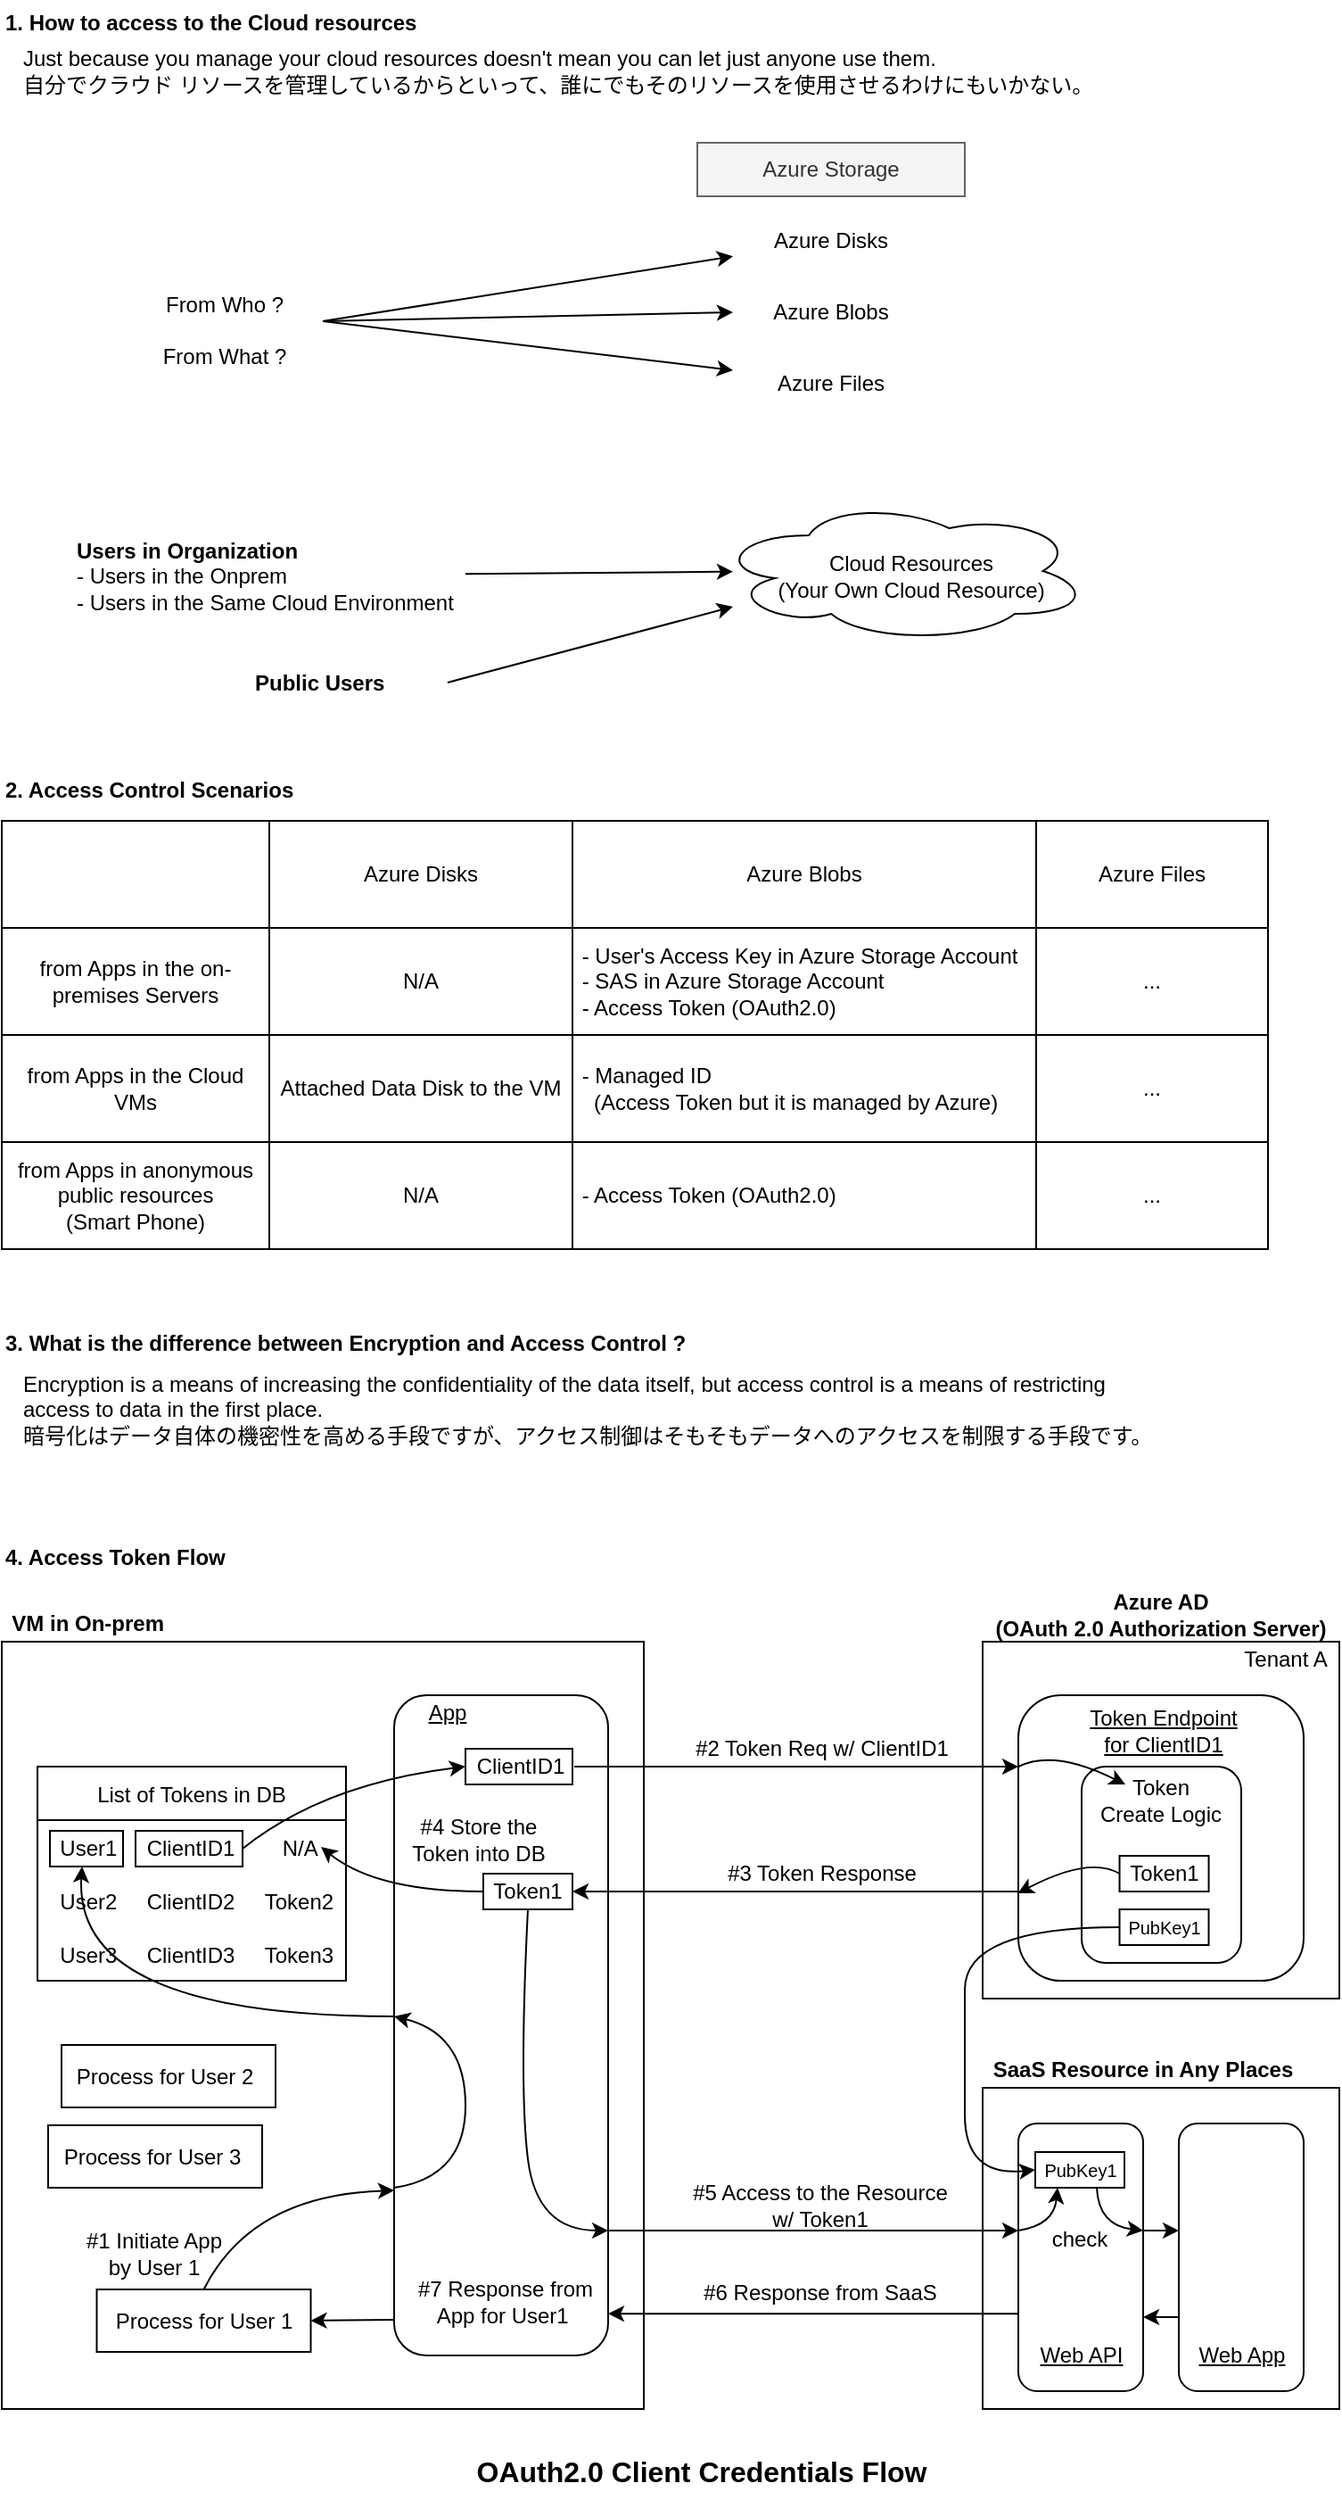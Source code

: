 <mxfile version="22.0.8" type="github">
  <diagram name="ページ1" id="kpZ7DMK9d4Nb93xADbqp">
    <mxGraphModel dx="1115" dy="618" grid="1" gridSize="10" guides="1" tooltips="1" connect="1" arrows="1" fold="1" page="1" pageScale="1" pageWidth="827" pageHeight="1169" math="0" shadow="0">
      <root>
        <mxCell id="0" />
        <mxCell id="1" parent="0" />
        <mxCell id="42NTzoghfBg-a60Ga8q6-2" value="Azure Disks" style="text;html=1;strokeColor=none;fillColor=none;align=center;verticalAlign=middle;whiteSpace=wrap;rounded=0;" parent="1" vertex="1">
          <mxGeometry x="449" y="160" width="110" height="30" as="geometry" />
        </mxCell>
        <mxCell id="42NTzoghfBg-a60Ga8q6-3" value="Azure Blobs" style="text;html=1;strokeColor=none;fillColor=none;align=center;verticalAlign=middle;whiteSpace=wrap;rounded=0;" parent="1" vertex="1">
          <mxGeometry x="449" y="200" width="110" height="30" as="geometry" />
        </mxCell>
        <mxCell id="42NTzoghfBg-a60Ga8q6-4" value="Azure Files" style="text;html=1;strokeColor=none;fillColor=none;align=center;verticalAlign=middle;whiteSpace=wrap;rounded=0;" parent="1" vertex="1">
          <mxGeometry x="449" y="240" width="110" height="30" as="geometry" />
        </mxCell>
        <mxCell id="42NTzoghfBg-a60Ga8q6-5" value="" style="endArrow=classic;html=1;rounded=0;" parent="1" target="42NTzoghfBg-a60Ga8q6-2" edge="1">
          <mxGeometry width="50" height="50" relative="1" as="geometry">
            <mxPoint x="219" y="220" as="sourcePoint" />
            <mxPoint x="439" y="180" as="targetPoint" />
          </mxGeometry>
        </mxCell>
        <mxCell id="42NTzoghfBg-a60Ga8q6-6" value="" style="endArrow=classic;html=1;rounded=0;entryX=0;entryY=0.5;entryDx=0;entryDy=0;" parent="1" target="42NTzoghfBg-a60Ga8q6-3" edge="1">
          <mxGeometry width="50" height="50" relative="1" as="geometry">
            <mxPoint x="219" y="220" as="sourcePoint" />
            <mxPoint x="439" y="200" as="targetPoint" />
          </mxGeometry>
        </mxCell>
        <mxCell id="42NTzoghfBg-a60Ga8q6-7" value="" style="endArrow=classic;html=1;rounded=0;entryX=0;entryY=0.25;entryDx=0;entryDy=0;" parent="1" target="42NTzoghfBg-a60Ga8q6-4" edge="1">
          <mxGeometry width="50" height="50" relative="1" as="geometry">
            <mxPoint x="219" y="220" as="sourcePoint" />
            <mxPoint x="459" y="225" as="targetPoint" />
          </mxGeometry>
        </mxCell>
        <mxCell id="42NTzoghfBg-a60Ga8q6-8" value="Azure Storage" style="text;html=1;strokeColor=#666666;fillColor=#f5f5f5;align=center;verticalAlign=middle;whiteSpace=wrap;rounded=0;fontColor=#333333;" parent="1" vertex="1">
          <mxGeometry x="429" y="120" width="150" height="30" as="geometry" />
        </mxCell>
        <mxCell id="42NTzoghfBg-a60Ga8q6-9" value="From Who ?&lt;br&gt;&lt;br&gt;From What ?" style="text;html=1;strokeColor=none;fillColor=none;align=center;verticalAlign=middle;whiteSpace=wrap;rounded=0;" parent="1" vertex="1">
          <mxGeometry x="109" y="200" width="110" height="50" as="geometry" />
        </mxCell>
        <mxCell id="vxulrBGWHC_jRvMReK2E-1" value="" style="ellipse;shape=cloud;whiteSpace=wrap;html=1;" parent="1" vertex="1">
          <mxGeometry x="439" y="320" width="210" height="80" as="geometry" />
        </mxCell>
        <mxCell id="vxulrBGWHC_jRvMReK2E-2" value="Cloud Resources&lt;br&gt;(Your Own Cloud Resource)" style="text;html=1;strokeColor=none;fillColor=none;align=center;verticalAlign=middle;whiteSpace=wrap;rounded=0;" parent="1" vertex="1">
          <mxGeometry x="469" y="347.5" width="160" height="30" as="geometry" />
        </mxCell>
        <mxCell id="vxulrBGWHC_jRvMReK2E-3" value="" style="endArrow=classic;html=1;rounded=0;" parent="1" source="vxulrBGWHC_jRvMReK2E-6" edge="1">
          <mxGeometry width="50" height="50" relative="1" as="geometry">
            <mxPoint x="329" y="360" as="sourcePoint" />
            <mxPoint x="449" y="360.32" as="targetPoint" />
          </mxGeometry>
        </mxCell>
        <mxCell id="vxulrBGWHC_jRvMReK2E-4" value="" style="endArrow=classic;html=1;rounded=0;exitX=1;exitY=0.5;exitDx=0;exitDy=0;" parent="1" source="vxulrBGWHC_jRvMReK2E-5" edge="1">
          <mxGeometry width="50" height="50" relative="1" as="geometry">
            <mxPoint x="219" y="416" as="sourcePoint" />
            <mxPoint x="449" y="380" as="targetPoint" />
          </mxGeometry>
        </mxCell>
        <mxCell id="vxulrBGWHC_jRvMReK2E-5" value="&lt;b&gt;Public Users&lt;/b&gt;" style="text;html=1;strokeColor=none;fillColor=none;align=left;verticalAlign=middle;whiteSpace=wrap;rounded=0;" parent="1" vertex="1">
          <mxGeometry x="179" y="410" width="110" height="25" as="geometry" />
        </mxCell>
        <mxCell id="vxulrBGWHC_jRvMReK2E-6" value="&lt;b&gt;Users in Organization&lt;br&gt;&lt;/b&gt;- Users in the Onprem&lt;br&gt;- Users in the Same Cloud Environment" style="text;html=1;strokeColor=none;fillColor=none;align=left;verticalAlign=middle;whiteSpace=wrap;rounded=0;" parent="1" vertex="1">
          <mxGeometry x="79" y="327.5" width="220" height="70" as="geometry" />
        </mxCell>
        <mxCell id="HIDQDaZI9X2vUrS7jQ3k-23" value="" style="shape=table;startSize=0;container=1;collapsible=0;childLayout=tableLayout;" parent="1" vertex="1">
          <mxGeometry x="39" y="500" width="710" height="240" as="geometry" />
        </mxCell>
        <mxCell id="HIDQDaZI9X2vUrS7jQ3k-24" value="" style="shape=tableRow;horizontal=0;startSize=0;swimlaneHead=0;swimlaneBody=0;strokeColor=inherit;top=0;left=0;bottom=0;right=0;collapsible=0;dropTarget=0;fillColor=none;points=[[0,0.5],[1,0.5]];portConstraint=eastwest;" parent="HIDQDaZI9X2vUrS7jQ3k-23" vertex="1">
          <mxGeometry width="710" height="60" as="geometry" />
        </mxCell>
        <mxCell id="HIDQDaZI9X2vUrS7jQ3k-25" value="" style="shape=partialRectangle;html=1;whiteSpace=wrap;connectable=0;strokeColor=inherit;overflow=hidden;fillColor=none;top=0;left=0;bottom=0;right=0;pointerEvents=1;" parent="HIDQDaZI9X2vUrS7jQ3k-24" vertex="1">
          <mxGeometry width="150" height="60" as="geometry">
            <mxRectangle width="150" height="60" as="alternateBounds" />
          </mxGeometry>
        </mxCell>
        <mxCell id="HIDQDaZI9X2vUrS7jQ3k-26" value="Azure Disks" style="shape=partialRectangle;html=1;whiteSpace=wrap;connectable=0;strokeColor=inherit;overflow=hidden;fillColor=none;top=0;left=0;bottom=0;right=0;pointerEvents=1;" parent="HIDQDaZI9X2vUrS7jQ3k-24" vertex="1">
          <mxGeometry x="150" width="170" height="60" as="geometry">
            <mxRectangle width="170" height="60" as="alternateBounds" />
          </mxGeometry>
        </mxCell>
        <mxCell id="HIDQDaZI9X2vUrS7jQ3k-27" value="Azure Blobs" style="shape=partialRectangle;html=1;whiteSpace=wrap;connectable=0;strokeColor=inherit;overflow=hidden;fillColor=none;top=0;left=0;bottom=0;right=0;pointerEvents=1;" parent="HIDQDaZI9X2vUrS7jQ3k-24" vertex="1">
          <mxGeometry x="320" width="260" height="60" as="geometry">
            <mxRectangle width="260" height="60" as="alternateBounds" />
          </mxGeometry>
        </mxCell>
        <mxCell id="HIDQDaZI9X2vUrS7jQ3k-28" value="Azure Files" style="shape=partialRectangle;html=1;whiteSpace=wrap;connectable=0;strokeColor=inherit;overflow=hidden;fillColor=none;top=0;left=0;bottom=0;right=0;pointerEvents=1;" parent="HIDQDaZI9X2vUrS7jQ3k-24" vertex="1">
          <mxGeometry x="580" width="130" height="60" as="geometry">
            <mxRectangle width="130" height="60" as="alternateBounds" />
          </mxGeometry>
        </mxCell>
        <mxCell id="HIDQDaZI9X2vUrS7jQ3k-29" value="" style="shape=tableRow;horizontal=0;startSize=0;swimlaneHead=0;swimlaneBody=0;strokeColor=inherit;top=0;left=0;bottom=0;right=0;collapsible=0;dropTarget=0;fillColor=none;points=[[0,0.5],[1,0.5]];portConstraint=eastwest;" parent="HIDQDaZI9X2vUrS7jQ3k-23" vertex="1">
          <mxGeometry y="60" width="710" height="60" as="geometry" />
        </mxCell>
        <mxCell id="HIDQDaZI9X2vUrS7jQ3k-30" value="from Apps in the on-premises Servers" style="shape=partialRectangle;html=1;whiteSpace=wrap;connectable=0;strokeColor=inherit;overflow=hidden;fillColor=none;top=0;left=0;bottom=0;right=0;pointerEvents=1;" parent="HIDQDaZI9X2vUrS7jQ3k-29" vertex="1">
          <mxGeometry width="150" height="60" as="geometry">
            <mxRectangle width="150" height="60" as="alternateBounds" />
          </mxGeometry>
        </mxCell>
        <mxCell id="HIDQDaZI9X2vUrS7jQ3k-31" value="N/A" style="shape=partialRectangle;html=1;whiteSpace=wrap;connectable=0;strokeColor=inherit;overflow=hidden;fillColor=none;top=0;left=0;bottom=0;right=0;pointerEvents=1;" parent="HIDQDaZI9X2vUrS7jQ3k-29" vertex="1">
          <mxGeometry x="150" width="170" height="60" as="geometry">
            <mxRectangle width="170" height="60" as="alternateBounds" />
          </mxGeometry>
        </mxCell>
        <mxCell id="HIDQDaZI9X2vUrS7jQ3k-32" value="&amp;nbsp;- User&#39;s Access Key in Azure Storage Account&lt;br&gt;&amp;nbsp;-&amp;nbsp;SAS in Azure Storage Account&lt;br&gt;&amp;nbsp;- Access Token (OAuth2.0)" style="shape=partialRectangle;html=1;whiteSpace=wrap;connectable=0;strokeColor=inherit;overflow=hidden;fillColor=none;top=0;left=0;bottom=0;right=0;pointerEvents=1;align=left;" parent="HIDQDaZI9X2vUrS7jQ3k-29" vertex="1">
          <mxGeometry x="320" width="260" height="60" as="geometry">
            <mxRectangle width="260" height="60" as="alternateBounds" />
          </mxGeometry>
        </mxCell>
        <mxCell id="HIDQDaZI9X2vUrS7jQ3k-33" value="..." style="shape=partialRectangle;html=1;whiteSpace=wrap;connectable=0;strokeColor=inherit;overflow=hidden;fillColor=none;top=0;left=0;bottom=0;right=0;pointerEvents=1;" parent="HIDQDaZI9X2vUrS7jQ3k-29" vertex="1">
          <mxGeometry x="580" width="130" height="60" as="geometry">
            <mxRectangle width="130" height="60" as="alternateBounds" />
          </mxGeometry>
        </mxCell>
        <mxCell id="HIDQDaZI9X2vUrS7jQ3k-34" value="" style="shape=tableRow;horizontal=0;startSize=0;swimlaneHead=0;swimlaneBody=0;strokeColor=inherit;top=0;left=0;bottom=0;right=0;collapsible=0;dropTarget=0;fillColor=none;points=[[0,0.5],[1,0.5]];portConstraint=eastwest;" parent="HIDQDaZI9X2vUrS7jQ3k-23" vertex="1">
          <mxGeometry y="120" width="710" height="60" as="geometry" />
        </mxCell>
        <mxCell id="HIDQDaZI9X2vUrS7jQ3k-35" value="from Apps in the Cloud VMs" style="shape=partialRectangle;html=1;whiteSpace=wrap;connectable=0;strokeColor=inherit;overflow=hidden;fillColor=none;top=0;left=0;bottom=0;right=0;pointerEvents=1;" parent="HIDQDaZI9X2vUrS7jQ3k-34" vertex="1">
          <mxGeometry width="150" height="60" as="geometry">
            <mxRectangle width="150" height="60" as="alternateBounds" />
          </mxGeometry>
        </mxCell>
        <mxCell id="HIDQDaZI9X2vUrS7jQ3k-36" value="Attached Data Disk to the VM" style="shape=partialRectangle;html=1;whiteSpace=wrap;connectable=0;strokeColor=inherit;overflow=hidden;fillColor=none;top=0;left=0;bottom=0;right=0;pointerEvents=1;" parent="HIDQDaZI9X2vUrS7jQ3k-34" vertex="1">
          <mxGeometry x="150" width="170" height="60" as="geometry">
            <mxRectangle width="170" height="60" as="alternateBounds" />
          </mxGeometry>
        </mxCell>
        <mxCell id="HIDQDaZI9X2vUrS7jQ3k-37" value="&lt;span style=&quot;&quot;&gt;&amp;nbsp;- Managed ID&lt;br&gt;&amp;nbsp; &amp;nbsp;(Access Token but it is managed by Azure)&lt;br&gt;&lt;/span&gt;" style="shape=partialRectangle;html=1;whiteSpace=wrap;connectable=0;strokeColor=inherit;overflow=hidden;fillColor=none;top=0;left=0;bottom=0;right=0;pointerEvents=1;align=left;" parent="HIDQDaZI9X2vUrS7jQ3k-34" vertex="1">
          <mxGeometry x="320" width="260" height="60" as="geometry">
            <mxRectangle width="260" height="60" as="alternateBounds" />
          </mxGeometry>
        </mxCell>
        <mxCell id="HIDQDaZI9X2vUrS7jQ3k-38" value="..." style="shape=partialRectangle;html=1;whiteSpace=wrap;connectable=0;strokeColor=inherit;overflow=hidden;fillColor=none;top=0;left=0;bottom=0;right=0;pointerEvents=1;" parent="HIDQDaZI9X2vUrS7jQ3k-34" vertex="1">
          <mxGeometry x="580" width="130" height="60" as="geometry">
            <mxRectangle width="130" height="60" as="alternateBounds" />
          </mxGeometry>
        </mxCell>
        <mxCell id="HIDQDaZI9X2vUrS7jQ3k-39" value="" style="shape=tableRow;horizontal=0;startSize=0;swimlaneHead=0;swimlaneBody=0;strokeColor=inherit;top=0;left=0;bottom=0;right=0;collapsible=0;dropTarget=0;fillColor=none;points=[[0,0.5],[1,0.5]];portConstraint=eastwest;" parent="HIDQDaZI9X2vUrS7jQ3k-23" vertex="1">
          <mxGeometry y="180" width="710" height="60" as="geometry" />
        </mxCell>
        <mxCell id="HIDQDaZI9X2vUrS7jQ3k-40" value="from Apps in anonymous public resources&lt;br&gt;(Smart Phone)" style="shape=partialRectangle;html=1;whiteSpace=wrap;connectable=0;strokeColor=inherit;overflow=hidden;fillColor=none;top=0;left=0;bottom=0;right=0;pointerEvents=1;" parent="HIDQDaZI9X2vUrS7jQ3k-39" vertex="1">
          <mxGeometry width="150" height="60" as="geometry">
            <mxRectangle width="150" height="60" as="alternateBounds" />
          </mxGeometry>
        </mxCell>
        <mxCell id="HIDQDaZI9X2vUrS7jQ3k-41" value="N/A" style="shape=partialRectangle;html=1;whiteSpace=wrap;connectable=0;strokeColor=inherit;overflow=hidden;fillColor=none;top=0;left=0;bottom=0;right=0;pointerEvents=1;" parent="HIDQDaZI9X2vUrS7jQ3k-39" vertex="1">
          <mxGeometry x="150" width="170" height="60" as="geometry">
            <mxRectangle width="170" height="60" as="alternateBounds" />
          </mxGeometry>
        </mxCell>
        <mxCell id="HIDQDaZI9X2vUrS7jQ3k-42" value="&lt;span style=&quot;background-color: initial;&quot;&gt;&amp;nbsp;- Access Token (OAuth2.0)&lt;/span&gt;" style="shape=partialRectangle;html=1;whiteSpace=wrap;connectable=0;strokeColor=inherit;overflow=hidden;fillColor=none;top=0;left=0;bottom=0;right=0;pointerEvents=1;align=left;" parent="HIDQDaZI9X2vUrS7jQ3k-39" vertex="1">
          <mxGeometry x="320" width="260" height="60" as="geometry">
            <mxRectangle width="260" height="60" as="alternateBounds" />
          </mxGeometry>
        </mxCell>
        <mxCell id="HIDQDaZI9X2vUrS7jQ3k-43" value="..." style="shape=partialRectangle;html=1;whiteSpace=wrap;connectable=0;strokeColor=inherit;overflow=hidden;fillColor=none;top=0;left=0;bottom=0;right=0;pointerEvents=1;" parent="HIDQDaZI9X2vUrS7jQ3k-39" vertex="1">
          <mxGeometry x="580" width="130" height="60" as="geometry">
            <mxRectangle width="130" height="60" as="alternateBounds" />
          </mxGeometry>
        </mxCell>
        <mxCell id="HIDQDaZI9X2vUrS7jQ3k-44" value="&lt;b&gt;2. Access Control&amp;nbsp;Scenarios&lt;/b&gt;" style="text;html=1;strokeColor=none;fillColor=none;align=left;verticalAlign=middle;whiteSpace=wrap;rounded=0;" parent="1" vertex="1">
          <mxGeometry x="39" y="470" width="200" height="25" as="geometry" />
        </mxCell>
        <mxCell id="YANtefDm1YoBHeZ4voHw-1" value="Just because you manage your cloud resources doesn&#39;t mean you can let just anyone use them.&lt;br&gt;自分でクラウド リソースを管理しているからといって、誰にでもそのリソースを使用させるわけにもいかない。" style="text;html=1;strokeColor=none;fillColor=none;align=left;verticalAlign=middle;whiteSpace=wrap;rounded=0;" parent="1" vertex="1">
          <mxGeometry x="49" y="65" width="650" height="30" as="geometry" />
        </mxCell>
        <mxCell id="P7cCLRBWz1zL1I71YhH9-1" value="Encryption is a means of increasing the confidentiality of the data itself, but access control is a means of restricting access to data in the first place.&lt;br&gt;暗号化はデータ自体の機密性を高める手段ですが、アクセス制御はそもそもデータへのアクセスを制限する手段です。" style="text;html=1;strokeColor=none;fillColor=none;align=left;verticalAlign=middle;whiteSpace=wrap;rounded=0;" parent="1" vertex="1">
          <mxGeometry x="49" y="805" width="640" height="50" as="geometry" />
        </mxCell>
        <mxCell id="P7cCLRBWz1zL1I71YhH9-2" value="&lt;b&gt;3. What is the difference between Encryption and Access Control ?&lt;/b&gt;" style="text;html=1;strokeColor=none;fillColor=none;align=left;verticalAlign=middle;whiteSpace=wrap;rounded=0;" parent="1" vertex="1">
          <mxGeometry x="39" y="780" width="400" height="25" as="geometry" />
        </mxCell>
        <mxCell id="P7cCLRBWz1zL1I71YhH9-5" value="&lt;b&gt;1. How to access to the Cloud resources&lt;/b&gt;" style="text;html=1;strokeColor=none;fillColor=none;align=left;verticalAlign=middle;whiteSpace=wrap;rounded=0;" parent="1" vertex="1">
          <mxGeometry x="39" y="40" width="320" height="25" as="geometry" />
        </mxCell>
        <mxCell id="i5Epuj1W79oqBawqYKIi-1" value="" style="rounded=0;whiteSpace=wrap;html=1;" vertex="1" parent="1">
          <mxGeometry x="39" y="960" width="360" height="430" as="geometry" />
        </mxCell>
        <mxCell id="i5Epuj1W79oqBawqYKIi-2" value="" style="rounded=1;whiteSpace=wrap;html=1;" vertex="1" parent="1">
          <mxGeometry x="259" y="990" width="120" height="370" as="geometry" />
        </mxCell>
        <mxCell id="i5Epuj1W79oqBawqYKIi-3" value="App" style="text;html=1;strokeColor=none;fillColor=none;align=center;verticalAlign=middle;whiteSpace=wrap;rounded=0;fontStyle=4" vertex="1" parent="1">
          <mxGeometry x="269" y="990" width="40" height="20" as="geometry" />
        </mxCell>
        <mxCell id="i5Epuj1W79oqBawqYKIi-4" value="List of Tokens in DB" style="swimlane;fontStyle=0;childLayout=stackLayout;horizontal=1;startSize=30;horizontalStack=0;resizeParent=1;resizeParentMax=0;resizeLast=0;collapsible=1;marginBottom=0;" vertex="1" parent="1">
          <mxGeometry x="59" y="1030" width="173" height="120" as="geometry" />
        </mxCell>
        <mxCell id="i5Epuj1W79oqBawqYKIi-5" value="  User1     ClientID1        N/A" style="text;strokeColor=none;fillColor=none;align=left;verticalAlign=middle;spacingLeft=4;spacingRight=4;overflow=hidden;points=[[0,0.5],[1,0.5]];portConstraint=eastwest;rotatable=0;" vertex="1" parent="i5Epuj1W79oqBawqYKIi-4">
          <mxGeometry y="30" width="173" height="30" as="geometry" />
        </mxCell>
        <mxCell id="i5Epuj1W79oqBawqYKIi-6" value="  User2     ClientID2     Token2" style="text;strokeColor=none;fillColor=none;align=left;verticalAlign=middle;spacingLeft=4;spacingRight=4;overflow=hidden;points=[[0,0.5],[1,0.5]];portConstraint=eastwest;rotatable=0;" vertex="1" parent="i5Epuj1W79oqBawqYKIi-4">
          <mxGeometry y="60" width="173" height="30" as="geometry" />
        </mxCell>
        <mxCell id="i5Epuj1W79oqBawqYKIi-7" value="  User3     ClientID3     Token3" style="text;strokeColor=none;fillColor=none;align=left;verticalAlign=middle;spacingLeft=4;spacingRight=4;overflow=hidden;points=[[0,0.5],[1,0.5]];portConstraint=eastwest;rotatable=0;" vertex="1" parent="i5Epuj1W79oqBawqYKIi-4">
          <mxGeometry y="90" width="173" height="30" as="geometry" />
        </mxCell>
        <mxCell id="i5Epuj1W79oqBawqYKIi-8" style="edgeStyle=orthogonalEdgeStyle;rounded=0;orthogonalLoop=1;jettySize=auto;html=1;exitX=1;exitY=0.5;exitDx=0;exitDy=0;" edge="1" parent="i5Epuj1W79oqBawqYKIi-4" source="i5Epuj1W79oqBawqYKIi-5" target="i5Epuj1W79oqBawqYKIi-5">
          <mxGeometry relative="1" as="geometry" />
        </mxCell>
        <mxCell id="i5Epuj1W79oqBawqYKIi-9" value="VM in On-prem&amp;nbsp;" style="text;html=1;strokeColor=none;fillColor=none;align=center;verticalAlign=middle;whiteSpace=wrap;rounded=0;fontStyle=1" vertex="1" parent="1">
          <mxGeometry x="39" y="940" width="100" height="20" as="geometry" />
        </mxCell>
        <mxCell id="i5Epuj1W79oqBawqYKIi-10" value="" style="rounded=0;whiteSpace=wrap;html=1;" vertex="1" parent="1">
          <mxGeometry x="589" y="960" width="200" height="200" as="geometry" />
        </mxCell>
        <mxCell id="i5Epuj1W79oqBawqYKIi-11" value="Azure AD &lt;br&gt;(OAuth 2.0 Authorization Server)" style="text;html=1;strokeColor=none;fillColor=none;align=center;verticalAlign=middle;whiteSpace=wrap;rounded=0;fontStyle=1" vertex="1" parent="1">
          <mxGeometry x="589" y="930" width="200" height="30" as="geometry" />
        </mxCell>
        <mxCell id="i5Epuj1W79oqBawqYKIi-12" style="edgeStyle=orthogonalEdgeStyle;rounded=0;orthogonalLoop=1;jettySize=auto;html=1;exitX=0;exitY=0.75;exitDx=0;exitDy=0;entryX=1;entryY=0.5;entryDx=0;entryDy=0;" edge="1" parent="1" source="i5Epuj1W79oqBawqYKIi-13" target="i5Epuj1W79oqBawqYKIi-23">
          <mxGeometry relative="1" as="geometry">
            <Array as="points">
              <mxPoint x="609" y="1100" />
            </Array>
          </mxGeometry>
        </mxCell>
        <mxCell id="i5Epuj1W79oqBawqYKIi-13" value="" style="rounded=1;whiteSpace=wrap;html=1;" vertex="1" parent="1">
          <mxGeometry x="609" y="990" width="160" height="160" as="geometry" />
        </mxCell>
        <mxCell id="i5Epuj1W79oqBawqYKIi-14" value="Token Endpoint &lt;br&gt;for ClientID1" style="text;html=1;strokeColor=none;fillColor=none;align=center;verticalAlign=middle;whiteSpace=wrap;rounded=0;fontStyle=4" vertex="1" parent="1">
          <mxGeometry x="630.26" y="995" width="121" height="30" as="geometry" />
        </mxCell>
        <mxCell id="i5Epuj1W79oqBawqYKIi-15" value="#3 Token Response" style="text;html=1;strokeColor=none;fillColor=none;align=center;verticalAlign=middle;whiteSpace=wrap;rounded=0;" vertex="1" parent="1">
          <mxGeometry x="419" y="1080" width="160" height="20" as="geometry" />
        </mxCell>
        <mxCell id="i5Epuj1W79oqBawqYKIi-16" value="#2 Token Req w/ ClientID1" style="text;html=1;strokeColor=none;fillColor=none;align=center;verticalAlign=middle;whiteSpace=wrap;rounded=0;" vertex="1" parent="1">
          <mxGeometry x="419" y="1010" width="160" height="20" as="geometry" />
        </mxCell>
        <mxCell id="i5Epuj1W79oqBawqYKIi-17" value="" style="endArrow=classic;html=1;rounded=0;entryX=0;entryY=0.25;entryDx=0;entryDy=0;exitX=1;exitY=0.5;exitDx=0;exitDy=0;" edge="1" parent="1" source="i5Epuj1W79oqBawqYKIi-27" target="i5Epuj1W79oqBawqYKIi-13">
          <mxGeometry width="50" height="50" relative="1" as="geometry">
            <mxPoint x="379" y="1030" as="sourcePoint" />
            <mxPoint x="509" y="1140" as="targetPoint" />
          </mxGeometry>
        </mxCell>
        <mxCell id="i5Epuj1W79oqBawqYKIi-18" value="" style="rounded=0;whiteSpace=wrap;html=1;" vertex="1" parent="1">
          <mxGeometry x="589" y="1210" width="200" height="180" as="geometry" />
        </mxCell>
        <mxCell id="i5Epuj1W79oqBawqYKIi-19" value="SaaS Resource in Any Places" style="text;html=1;strokeColor=none;fillColor=none;align=center;verticalAlign=middle;whiteSpace=wrap;rounded=0;fontStyle=1" vertex="1" parent="1">
          <mxGeometry x="589" y="1190" width="180" height="20" as="geometry" />
        </mxCell>
        <mxCell id="i5Epuj1W79oqBawqYKIi-20" value="#4 Store the Token into DB" style="text;html=1;strokeColor=none;fillColor=none;align=center;verticalAlign=middle;whiteSpace=wrap;rounded=0;" vertex="1" parent="1">
          <mxGeometry x="259" y="1052.5" width="95" height="37.5" as="geometry" />
        </mxCell>
        <mxCell id="i5Epuj1W79oqBawqYKIi-21" value="#5 Access to the Resource&lt;br&gt;w/ Token1" style="text;html=1;strokeColor=none;fillColor=none;align=center;verticalAlign=middle;whiteSpace=wrap;rounded=0;" vertex="1" parent="1">
          <mxGeometry x="418.01" y="1261" width="160" height="30" as="geometry" />
        </mxCell>
        <mxCell id="i5Epuj1W79oqBawqYKIi-22" value="" style="rounded=0;whiteSpace=wrap;html=1;" vertex="1" parent="1">
          <mxGeometry x="309" y="1090" width="50" height="20" as="geometry" />
        </mxCell>
        <mxCell id="i5Epuj1W79oqBawqYKIi-23" value="Token1" style="text;html=1;strokeColor=none;fillColor=none;align=center;verticalAlign=middle;whiteSpace=wrap;rounded=0;" vertex="1" parent="1">
          <mxGeometry x="309" y="1090" width="50" height="20" as="geometry" />
        </mxCell>
        <mxCell id="i5Epuj1W79oqBawqYKIi-24" value="Tenant A" style="text;html=1;strokeColor=none;fillColor=none;align=center;verticalAlign=middle;whiteSpace=wrap;rounded=0;" vertex="1" parent="1">
          <mxGeometry x="729" y="960" width="60" height="20" as="geometry" />
        </mxCell>
        <mxCell id="i5Epuj1W79oqBawqYKIi-25" value="" style="rounded=0;whiteSpace=wrap;html=1;fillColor=none;strokeColor=#000000;" vertex="1" parent="1">
          <mxGeometry x="114" y="1066" width="60" height="20" as="geometry" />
        </mxCell>
        <mxCell id="i5Epuj1W79oqBawqYKIi-26" value="" style="rounded=0;whiteSpace=wrap;html=1;" vertex="1" parent="1">
          <mxGeometry x="299" y="1020" width="60" height="20" as="geometry" />
        </mxCell>
        <mxCell id="i5Epuj1W79oqBawqYKIi-27" value="ClientID1" style="text;html=1;strokeColor=none;fillColor=none;align=center;verticalAlign=middle;whiteSpace=wrap;rounded=0;" vertex="1" parent="1">
          <mxGeometry x="300" y="1020" width="60" height="20" as="geometry" />
        </mxCell>
        <mxCell id="i5Epuj1W79oqBawqYKIi-28" value="#6 Response from SaaS" style="text;html=1;strokeColor=none;fillColor=none;align=center;verticalAlign=middle;whiteSpace=wrap;rounded=0;" vertex="1" parent="1">
          <mxGeometry x="418.01" y="1310" width="160" height="30" as="geometry" />
        </mxCell>
        <mxCell id="i5Epuj1W79oqBawqYKIi-29" value="" style="curved=1;endArrow=classic;html=1;rounded=0;exitX=1;exitY=0.5;exitDx=0;exitDy=0;entryX=0;entryY=0.5;entryDx=0;entryDy=0;" edge="1" parent="1" source="i5Epuj1W79oqBawqYKIi-25" target="i5Epuj1W79oqBawqYKIi-26">
          <mxGeometry width="50" height="50" relative="1" as="geometry">
            <mxPoint x="379" y="1160" as="sourcePoint" />
            <mxPoint x="429" y="1110" as="targetPoint" />
            <Array as="points">
              <mxPoint x="219" y="1040" />
            </Array>
          </mxGeometry>
        </mxCell>
        <mxCell id="i5Epuj1W79oqBawqYKIi-30" value="" style="curved=1;endArrow=classic;html=1;rounded=0;exitX=0;exitY=0.5;exitDx=0;exitDy=0;" edge="1" parent="1" source="i5Epuj1W79oqBawqYKIi-23">
          <mxGeometry width="50" height="50" relative="1" as="geometry">
            <mxPoint x="127" y="1160" as="sourcePoint" />
            <mxPoint x="218" y="1075" as="targetPoint" />
            <Array as="points">
              <mxPoint x="249" y="1100" />
            </Array>
          </mxGeometry>
        </mxCell>
        <mxCell id="i5Epuj1W79oqBawqYKIi-31" value="" style="curved=1;endArrow=classic;html=1;rounded=0;exitX=0.5;exitY=1;exitDx=0;exitDy=0;" edge="1" parent="1" source="i5Epuj1W79oqBawqYKIi-23">
          <mxGeometry width="50" height="50" relative="1" as="geometry">
            <mxPoint x="268.998" y="1280.5" as="sourcePoint" />
            <mxPoint x="379" y="1290" as="targetPoint" />
            <Array as="points">
              <mxPoint x="329" y="1210" />
              <mxPoint x="339" y="1290" />
            </Array>
          </mxGeometry>
        </mxCell>
        <mxCell id="i5Epuj1W79oqBawqYKIi-32" value="" style="rounded=1;whiteSpace=wrap;html=1;" vertex="1" parent="1">
          <mxGeometry x="609" y="1230" width="70" height="150" as="geometry" />
        </mxCell>
        <mxCell id="i5Epuj1W79oqBawqYKIi-33" value="Web API" style="text;html=1;strokeColor=none;fillColor=none;align=center;verticalAlign=middle;whiteSpace=wrap;rounded=0;fontStyle=4" vertex="1" parent="1">
          <mxGeometry x="609" y="1350" width="70.99" height="20" as="geometry" />
        </mxCell>
        <mxCell id="i5Epuj1W79oqBawqYKIi-34" style="edgeStyle=orthogonalEdgeStyle;rounded=0;orthogonalLoop=1;jettySize=auto;html=1;exitX=0;exitY=0.75;exitDx=0;exitDy=0;entryX=1;entryY=0.75;entryDx=0;entryDy=0;endArrow=classic;endFill=1;" edge="1" parent="1">
          <mxGeometry relative="1" as="geometry">
            <mxPoint x="699" y="1338.5" as="sourcePoint" />
            <mxPoint x="679" y="1338.5" as="targetPoint" />
          </mxGeometry>
        </mxCell>
        <mxCell id="i5Epuj1W79oqBawqYKIi-35" value="" style="rounded=1;whiteSpace=wrap;html=1;" vertex="1" parent="1">
          <mxGeometry x="699" y="1230" width="70" height="150" as="geometry" />
        </mxCell>
        <mxCell id="i5Epuj1W79oqBawqYKIi-36" value="Web App" style="text;html=1;strokeColor=none;fillColor=none;align=center;verticalAlign=middle;whiteSpace=wrap;rounded=0;fontStyle=4" vertex="1" parent="1">
          <mxGeometry x="699" y="1350" width="70.99" height="20" as="geometry" />
        </mxCell>
        <mxCell id="i5Epuj1W79oqBawqYKIi-37" style="edgeStyle=orthogonalEdgeStyle;rounded=0;orthogonalLoop=1;jettySize=auto;html=1;endArrow=classic;endFill=1;" edge="1" parent="1">
          <mxGeometry relative="1" as="geometry">
            <mxPoint x="379" y="1290" as="sourcePoint" />
            <mxPoint x="609" y="1290" as="targetPoint" />
          </mxGeometry>
        </mxCell>
        <mxCell id="i5Epuj1W79oqBawqYKIi-38" style="edgeStyle=orthogonalEdgeStyle;rounded=0;orthogonalLoop=1;jettySize=auto;html=1;entryX=1.009;entryY=0.899;entryDx=0;entryDy=0;entryPerimeter=0;endArrow=classic;endFill=1;" edge="1" parent="1" source="i5Epuj1W79oqBawqYKIi-32">
          <mxGeometry relative="1" as="geometry">
            <mxPoint x="587.81" y="1335.96" as="sourcePoint" />
            <mxPoint x="379" y="1336.63" as="targetPoint" />
            <Array as="points">
              <mxPoint x="483" y="1336" />
            </Array>
          </mxGeometry>
        </mxCell>
        <mxCell id="i5Epuj1W79oqBawqYKIi-39" value="" style="rounded=1;whiteSpace=wrap;html=1;" vertex="1" parent="1">
          <mxGeometry x="644.5" y="1030" width="89.5" height="110" as="geometry" />
        </mxCell>
        <mxCell id="i5Epuj1W79oqBawqYKIi-40" value="Token&lt;br&gt;Create Logic" style="text;html=1;strokeColor=none;fillColor=none;align=center;verticalAlign=middle;whiteSpace=wrap;rounded=0;" vertex="1" parent="1">
          <mxGeometry x="646" y="1031" width="85.99" height="35" as="geometry" />
        </mxCell>
        <mxCell id="i5Epuj1W79oqBawqYKIi-41" value="" style="rounded=0;whiteSpace=wrap;html=1;" vertex="1" parent="1">
          <mxGeometry x="665.77" y="1080" width="50" height="20" as="geometry" />
        </mxCell>
        <mxCell id="i5Epuj1W79oqBawqYKIi-42" value="Token1" style="text;html=1;strokeColor=none;fillColor=none;align=center;verticalAlign=middle;whiteSpace=wrap;rounded=0;" vertex="1" parent="1">
          <mxGeometry x="665.77" y="1080" width="50" height="20" as="geometry" />
        </mxCell>
        <mxCell id="i5Epuj1W79oqBawqYKIi-43" value="" style="curved=1;endArrow=classic;html=1;rounded=0;exitX=0;exitY=0.5;exitDx=0;exitDy=0;entryX=-0.002;entryY=0.694;entryDx=0;entryDy=0;entryPerimeter=0;" edge="1" parent="1" source="i5Epuj1W79oqBawqYKIi-42" target="i5Epuj1W79oqBawqYKIi-13">
          <mxGeometry width="50" height="50" relative="1" as="geometry">
            <mxPoint x="649" y="1144" as="sourcePoint" />
            <mxPoint x="791" y="1149" as="targetPoint" />
            <Array as="points">
              <mxPoint x="649" y="1080" />
            </Array>
          </mxGeometry>
        </mxCell>
        <mxCell id="i5Epuj1W79oqBawqYKIi-44" value="" style="curved=1;endArrow=classic;html=1;rounded=0;exitX=0.75;exitY=0;exitDx=0;exitDy=0;" edge="1" parent="1">
          <mxGeometry width="50" height="50" relative="1" as="geometry">
            <mxPoint x="609" y="1030" as="sourcePoint" />
            <mxPoint x="669" y="1040" as="targetPoint" />
            <Array as="points">
              <mxPoint x="629" y="1020" />
            </Array>
          </mxGeometry>
        </mxCell>
        <mxCell id="i5Epuj1W79oqBawqYKIi-45" style="edgeStyle=orthogonalEdgeStyle;rounded=0;orthogonalLoop=1;jettySize=auto;html=1;exitX=1;exitY=0.5;exitDx=0;exitDy=0;endArrow=classic;endFill=1;fillColor=default;entryX=1;entryY=0.5;entryDx=0;entryDy=0;" edge="1" parent="1" target="i5Epuj1W79oqBawqYKIi-46">
          <mxGeometry relative="1" as="geometry">
            <mxPoint x="259" y="1340" as="sourcePoint" />
          </mxGeometry>
        </mxCell>
        <mxCell id="i5Epuj1W79oqBawqYKIi-46" value="" style="rounded=0;whiteSpace=wrap;html=1;" vertex="1" parent="1">
          <mxGeometry x="92.25" y="1323" width="120" height="35" as="geometry" />
        </mxCell>
        <mxCell id="i5Epuj1W79oqBawqYKIi-47" value="Process for User 1" style="text;html=1;strokeColor=none;fillColor=none;align=center;verticalAlign=middle;whiteSpace=wrap;rounded=0;" vertex="1" parent="1">
          <mxGeometry x="98.75" y="1330.5" width="107" height="20" as="geometry" />
        </mxCell>
        <mxCell id="i5Epuj1W79oqBawqYKIi-48" value="" style="rounded=0;whiteSpace=wrap;html=1;" vertex="1" parent="1">
          <mxGeometry x="65" y="1231" width="120" height="35" as="geometry" />
        </mxCell>
        <mxCell id="i5Epuj1W79oqBawqYKIi-49" value="Process for User 3" style="text;html=1;strokeColor=none;fillColor=none;align=center;verticalAlign=middle;whiteSpace=wrap;rounded=0;" vertex="1" parent="1">
          <mxGeometry x="69.5" y="1238.5" width="107" height="20" as="geometry" />
        </mxCell>
        <mxCell id="i5Epuj1W79oqBawqYKIi-50" value="" style="rounded=0;whiteSpace=wrap;html=1;" vertex="1" parent="1">
          <mxGeometry x="72.5" y="1186" width="120" height="35" as="geometry" />
        </mxCell>
        <mxCell id="i5Epuj1W79oqBawqYKIi-51" value="Process for User 2" style="text;html=1;strokeColor=none;fillColor=none;align=center;verticalAlign=middle;whiteSpace=wrap;rounded=0;" vertex="1" parent="1">
          <mxGeometry x="77" y="1193.5" width="107" height="20" as="geometry" />
        </mxCell>
        <mxCell id="i5Epuj1W79oqBawqYKIi-52" value="" style="curved=1;endArrow=classic;html=1;rounded=0;exitX=0.5;exitY=0;exitDx=0;exitDy=0;entryX=0;entryY=0.75;entryDx=0;entryDy=0;" edge="1" parent="1" source="i5Epuj1W79oqBawqYKIi-46" target="i5Epuj1W79oqBawqYKIi-2">
          <mxGeometry width="50" height="50" relative="1" as="geometry">
            <mxPoint x="167" y="1310" as="sourcePoint" />
            <mxPoint x="309" y="1269" as="targetPoint" />
            <Array as="points">
              <mxPoint x="179" y="1270" />
            </Array>
          </mxGeometry>
        </mxCell>
        <mxCell id="i5Epuj1W79oqBawqYKIi-53" value="#1 Initiate App &lt;br&gt;by User 1" style="text;html=1;strokeColor=none;fillColor=none;align=center;verticalAlign=middle;whiteSpace=wrap;rounded=0;" vertex="1" parent="1">
          <mxGeometry x="71.5" y="1283" width="105" height="40" as="geometry" />
        </mxCell>
        <mxCell id="i5Epuj1W79oqBawqYKIi-54" value="#7 Response from App for User1&amp;nbsp;" style="text;html=1;strokeColor=none;fillColor=none;align=center;verticalAlign=middle;whiteSpace=wrap;rounded=0;" vertex="1" parent="1">
          <mxGeometry x="269" y="1310" width="105" height="40" as="geometry" />
        </mxCell>
        <mxCell id="i5Epuj1W79oqBawqYKIi-55" value="" style="rounded=0;whiteSpace=wrap;html=1;fillColor=none;strokeColor=#000000;" vertex="1" parent="1">
          <mxGeometry x="66" y="1066" width="41" height="20" as="geometry" />
        </mxCell>
        <mxCell id="i5Epuj1W79oqBawqYKIi-56" value="" style="curved=1;endArrow=classic;html=1;rounded=0;" edge="1" parent="1">
          <mxGeometry width="50" height="50" relative="1" as="geometry">
            <mxPoint x="259" y="1170" as="sourcePoint" />
            <mxPoint x="84" y="1086" as="targetPoint" />
            <Array as="points">
              <mxPoint x="79" y="1170" />
            </Array>
          </mxGeometry>
        </mxCell>
        <mxCell id="i5Epuj1W79oqBawqYKIi-57" value="" style="curved=1;endArrow=classic;html=1;rounded=0;" edge="1" parent="1">
          <mxGeometry width="50" height="50" relative="1" as="geometry">
            <mxPoint x="259" y="1266" as="sourcePoint" />
            <mxPoint x="259" y="1170" as="targetPoint" />
            <Array as="points">
              <mxPoint x="299" y="1260" />
              <mxPoint x="299" y="1180" />
            </Array>
          </mxGeometry>
        </mxCell>
        <mxCell id="i5Epuj1W79oqBawqYKIi-58" value="&lt;font style=&quot;font-size: 16px;&quot;&gt;OAuth2.0 Client Credentials Flow&lt;/font&gt;" style="text;html=1;strokeColor=none;fillColor=none;align=center;verticalAlign=middle;whiteSpace=wrap;rounded=0;fontStyle=1;strokeWidth=1;" vertex="1" parent="1">
          <mxGeometry x="269" y="1410" width="324.5" height="30" as="geometry" />
        </mxCell>
        <mxCell id="i5Epuj1W79oqBawqYKIi-59" value="" style="rounded=0;whiteSpace=wrap;html=1;" vertex="1" parent="1">
          <mxGeometry x="665.76" y="1110" width="50" height="20" as="geometry" />
        </mxCell>
        <mxCell id="i5Epuj1W79oqBawqYKIi-60" value="&lt;font style=&quot;font-size: 10px;&quot;&gt;PubKey1&lt;/font&gt;" style="text;html=1;strokeColor=none;fillColor=none;align=center;verticalAlign=middle;whiteSpace=wrap;rounded=0;" vertex="1" parent="1">
          <mxGeometry x="665.76" y="1110" width="50" height="20" as="geometry" />
        </mxCell>
        <mxCell id="i5Epuj1W79oqBawqYKIi-61" value="" style="rounded=0;whiteSpace=wrap;html=1;" vertex="1" parent="1">
          <mxGeometry x="618.5" y="1246" width="50" height="20" as="geometry" />
        </mxCell>
        <mxCell id="i5Epuj1W79oqBawqYKIi-62" value="&lt;font style=&quot;font-size: 10px;&quot;&gt;PubKey1&lt;/font&gt;" style="text;html=1;strokeColor=none;fillColor=none;align=center;verticalAlign=middle;whiteSpace=wrap;rounded=0;" vertex="1" parent="1">
          <mxGeometry x="618.5" y="1246" width="50" height="20" as="geometry" />
        </mxCell>
        <mxCell id="i5Epuj1W79oqBawqYKIi-63" value="" style="curved=1;endArrow=classic;html=1;rounded=0;exitX=0;exitY=0.5;exitDx=0;exitDy=0;entryX=0;entryY=0.5;entryDx=0;entryDy=0;" edge="1" parent="1" source="i5Epuj1W79oqBawqYKIi-60" target="i5Epuj1W79oqBawqYKIi-62">
          <mxGeometry width="50" height="50" relative="1" as="geometry">
            <mxPoint x="692.49" y="1135" as="sourcePoint" />
            <mxPoint x="509" y="1170" as="targetPoint" />
            <Array as="points">
              <mxPoint x="579" y="1120" />
              <mxPoint x="579" y="1190" />
              <mxPoint x="579" y="1260" />
            </Array>
          </mxGeometry>
        </mxCell>
        <mxCell id="i5Epuj1W79oqBawqYKIi-64" value="" style="curved=1;endArrow=classic;html=1;rounded=0;entryX=0.25;entryY=1;entryDx=0;entryDy=0;" edge="1" parent="1" target="i5Epuj1W79oqBawqYKIi-62">
          <mxGeometry width="50" height="50" relative="1" as="geometry">
            <mxPoint x="609" y="1290" as="sourcePoint" />
            <mxPoint x="639" y="1299" as="targetPoint" />
            <Array as="points">
              <mxPoint x="629" y="1287" />
            </Array>
          </mxGeometry>
        </mxCell>
        <mxCell id="i5Epuj1W79oqBawqYKIi-65" value="" style="curved=1;endArrow=classic;html=1;rounded=0;" edge="1" parent="1">
          <mxGeometry width="50" height="50" relative="1" as="geometry">
            <mxPoint x="653" y="1266" as="sourcePoint" />
            <mxPoint x="679" y="1290" as="targetPoint" />
            <Array as="points">
              <mxPoint x="654" y="1287" />
            </Array>
          </mxGeometry>
        </mxCell>
        <mxCell id="i5Epuj1W79oqBawqYKIi-66" value="check" style="text;html=1;strokeColor=none;fillColor=none;align=center;verticalAlign=middle;whiteSpace=wrap;rounded=0;" vertex="1" parent="1">
          <mxGeometry x="617.25" y="1283" width="52.5" height="23" as="geometry" />
        </mxCell>
        <mxCell id="i5Epuj1W79oqBawqYKIi-67" value="" style="endArrow=classic;html=1;rounded=0;" edge="1" parent="1">
          <mxGeometry width="50" height="50" relative="1" as="geometry">
            <mxPoint x="679" y="1290" as="sourcePoint" />
            <mxPoint x="699" y="1290" as="targetPoint" />
          </mxGeometry>
        </mxCell>
        <mxCell id="i5Epuj1W79oqBawqYKIi-68" value="&lt;b&gt;4. Access Token Flow&lt;/b&gt;" style="text;html=1;strokeColor=none;fillColor=none;align=left;verticalAlign=middle;whiteSpace=wrap;rounded=0;" vertex="1" parent="1">
          <mxGeometry x="39" y="900" width="400" height="25" as="geometry" />
        </mxCell>
      </root>
    </mxGraphModel>
  </diagram>
</mxfile>
